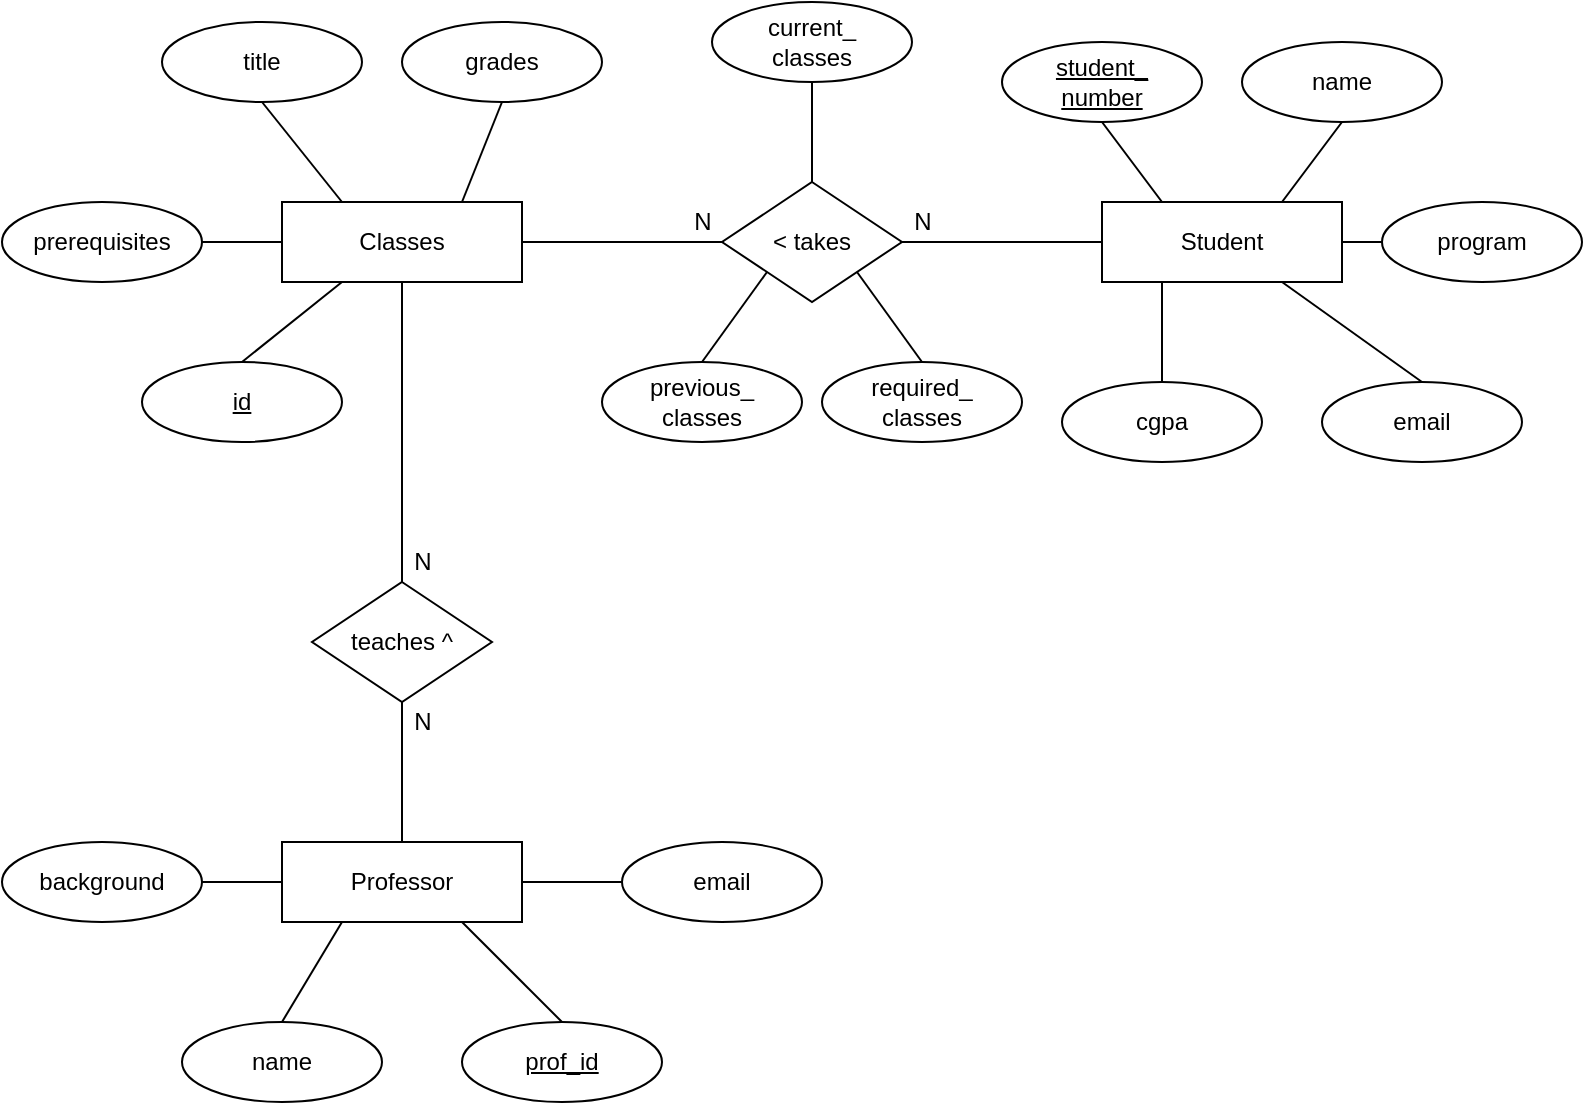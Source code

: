 <mxfile version="17.4.3" type="device"><diagram id="ySmqpe1r2w8piEWH0x8d" name="Page-1"><mxGraphModel dx="1426" dy="769" grid="1" gridSize="10" guides="1" tooltips="1" connect="1" arrows="1" fold="1" page="1" pageScale="1" pageWidth="850" pageHeight="1100" math="0" shadow="0"><root><mxCell id="0"/><mxCell id="1" parent="0"/><mxCell id="gBXWK18vhwHLi_qlRzJb-1" value="Student" style="rounded=0;whiteSpace=wrap;html=1;" parent="1" vertex="1"><mxGeometry x="600" y="380" width="120" height="40" as="geometry"/></mxCell><mxCell id="gBXWK18vhwHLi_qlRzJb-2" value="Professor" style="rounded=0;whiteSpace=wrap;html=1;" parent="1" vertex="1"><mxGeometry x="190" y="700" width="120" height="40" as="geometry"/></mxCell><mxCell id="gBXWK18vhwHLi_qlRzJb-3" value="Classes" style="rounded=0;whiteSpace=wrap;html=1;" parent="1" vertex="1"><mxGeometry x="190" y="380" width="120" height="40" as="geometry"/></mxCell><mxCell id="gBXWK18vhwHLi_qlRzJb-5" value="&amp;lt; takes" style="rhombus;whiteSpace=wrap;html=1;" parent="1" vertex="1"><mxGeometry x="410" y="370" width="90" height="60" as="geometry"/></mxCell><mxCell id="gBXWK18vhwHLi_qlRzJb-6" value="teaches ^" style="rhombus;whiteSpace=wrap;html=1;" parent="1" vertex="1"><mxGeometry x="205" y="570" width="90" height="60" as="geometry"/></mxCell><mxCell id="gBXWK18vhwHLi_qlRzJb-7" value="" style="endArrow=none;html=1;rounded=0;entryX=0;entryY=0.5;entryDx=0;entryDy=0;exitX=1;exitY=0.5;exitDx=0;exitDy=0;" parent="1" source="gBXWK18vhwHLi_qlRzJb-5" target="gBXWK18vhwHLi_qlRzJb-1" edge="1"><mxGeometry width="50" height="50" relative="1" as="geometry"><mxPoint x="400" y="360" as="sourcePoint"/><mxPoint x="450" y="310" as="targetPoint"/></mxGeometry></mxCell><mxCell id="gBXWK18vhwHLi_qlRzJb-8" value="" style="endArrow=none;html=1;rounded=0;entryX=0;entryY=0.5;entryDx=0;entryDy=0;exitX=1;exitY=0.5;exitDx=0;exitDy=0;" parent="1" source="gBXWK18vhwHLi_qlRzJb-3" target="gBXWK18vhwHLi_qlRzJb-5" edge="1"><mxGeometry width="50" height="50" relative="1" as="geometry"><mxPoint x="510" y="410" as="sourcePoint"/><mxPoint x="610" y="410" as="targetPoint"/></mxGeometry></mxCell><mxCell id="gBXWK18vhwHLi_qlRzJb-9" value="" style="endArrow=none;html=1;rounded=0;entryX=0.5;entryY=0;entryDx=0;entryDy=0;exitX=0.5;exitY=1;exitDx=0;exitDy=0;" parent="1" source="gBXWK18vhwHLi_qlRzJb-3" target="gBXWK18vhwHLi_qlRzJb-6" edge="1"><mxGeometry width="50" height="50" relative="1" as="geometry"><mxPoint x="520" y="420" as="sourcePoint"/><mxPoint x="620" y="420" as="targetPoint"/></mxGeometry></mxCell><mxCell id="gBXWK18vhwHLi_qlRzJb-10" value="" style="endArrow=none;html=1;rounded=0;exitX=0.5;exitY=1;exitDx=0;exitDy=0;entryX=0.5;entryY=0;entryDx=0;entryDy=0;" parent="1" source="gBXWK18vhwHLi_qlRzJb-6" target="gBXWK18vhwHLi_qlRzJb-2" edge="1"><mxGeometry width="50" height="50" relative="1" as="geometry"><mxPoint x="530" y="500" as="sourcePoint"/><mxPoint x="280" y="680" as="targetPoint"/></mxGeometry></mxCell><mxCell id="gBXWK18vhwHLi_qlRzJb-13" value="current_&lt;br&gt;classes" style="ellipse;whiteSpace=wrap;html=1;" parent="1" vertex="1"><mxGeometry x="405" y="280" width="100" height="40" as="geometry"/></mxCell><mxCell id="gBXWK18vhwHLi_qlRzJb-14" value="" style="endArrow=none;html=1;rounded=0;entryX=0.5;entryY=1;entryDx=0;entryDy=0;exitX=0.5;exitY=0;exitDx=0;exitDy=0;" parent="1" source="gBXWK18vhwHLi_qlRzJb-5" target="gBXWK18vhwHLi_qlRzJb-13" edge="1"><mxGeometry width="50" height="50" relative="1" as="geometry"><mxPoint x="215" y="540" as="sourcePoint"/><mxPoint x="170" y="540" as="targetPoint"/></mxGeometry></mxCell><mxCell id="gBXWK18vhwHLi_qlRzJb-15" value="N" style="text;html=1;align=center;verticalAlign=middle;resizable=0;points=[];autosize=1;strokeColor=none;fillColor=none;" parent="1" vertex="1"><mxGeometry x="250" y="630" width="20" height="20" as="geometry"/></mxCell><mxCell id="gBXWK18vhwHLi_qlRzJb-16" value="N" style="text;html=1;align=center;verticalAlign=middle;resizable=0;points=[];autosize=1;strokeColor=none;fillColor=none;" parent="1" vertex="1"><mxGeometry x="250" y="550" width="20" height="20" as="geometry"/></mxCell><mxCell id="gBXWK18vhwHLi_qlRzJb-17" value="N" style="text;html=1;align=center;verticalAlign=middle;resizable=0;points=[];autosize=1;strokeColor=none;fillColor=none;" parent="1" vertex="1"><mxGeometry x="390" y="380" width="20" height="20" as="geometry"/></mxCell><mxCell id="gBXWK18vhwHLi_qlRzJb-18" value="N" style="text;html=1;align=center;verticalAlign=middle;resizable=0;points=[];autosize=1;strokeColor=none;fillColor=none;" parent="1" vertex="1"><mxGeometry x="500" y="380" width="20" height="20" as="geometry"/></mxCell><mxCell id="gBXWK18vhwHLi_qlRzJb-19" value="grades" style="ellipse;whiteSpace=wrap;html=1;" parent="1" vertex="1"><mxGeometry x="250" y="290" width="100" height="40" as="geometry"/></mxCell><mxCell id="gBXWK18vhwHLi_qlRzJb-20" value="prerequisites" style="ellipse;whiteSpace=wrap;html=1;" parent="1" vertex="1"><mxGeometry x="50" y="380" width="100" height="40" as="geometry"/></mxCell><mxCell id="gBXWK18vhwHLi_qlRzJb-21" value="previous_&lt;br&gt;classes" style="ellipse;whiteSpace=wrap;html=1;" parent="1" vertex="1"><mxGeometry x="350" y="460" width="100" height="40" as="geometry"/></mxCell><mxCell id="gBXWK18vhwHLi_qlRzJb-22" value="" style="endArrow=none;html=1;rounded=0;entryX=0;entryY=1;entryDx=0;entryDy=0;exitX=0.5;exitY=0;exitDx=0;exitDy=0;" parent="1" source="gBXWK18vhwHLi_qlRzJb-21" target="gBXWK18vhwHLi_qlRzJb-5" edge="1"><mxGeometry width="50" height="50" relative="1" as="geometry"><mxPoint x="465" y="380" as="sourcePoint"/><mxPoint x="465" y="330" as="targetPoint"/></mxGeometry></mxCell><mxCell id="gBXWK18vhwHLi_qlRzJb-23" value="" style="endArrow=none;html=1;rounded=0;entryX=1;entryY=0.5;entryDx=0;entryDy=0;exitX=0;exitY=0.5;exitDx=0;exitDy=0;" parent="1" source="gBXWK18vhwHLi_qlRzJb-3" target="gBXWK18vhwHLi_qlRzJb-20" edge="1"><mxGeometry width="50" height="50" relative="1" as="geometry"><mxPoint x="180" y="380" as="sourcePoint"/><mxPoint x="475" y="340" as="targetPoint"/></mxGeometry></mxCell><mxCell id="gBXWK18vhwHLi_qlRzJb-24" value="" style="endArrow=none;html=1;rounded=0;entryX=0.5;entryY=1;entryDx=0;entryDy=0;exitX=0.75;exitY=0;exitDx=0;exitDy=0;" parent="1" source="gBXWK18vhwHLi_qlRzJb-3" target="gBXWK18vhwHLi_qlRzJb-19" edge="1"><mxGeometry width="50" height="50" relative="1" as="geometry"><mxPoint x="485" y="400" as="sourcePoint"/><mxPoint x="485" y="350" as="targetPoint"/></mxGeometry></mxCell><mxCell id="gBXWK18vhwHLi_qlRzJb-25" value="&lt;u&gt;student_&lt;br&gt;number&lt;/u&gt;" style="ellipse;whiteSpace=wrap;html=1;" parent="1" vertex="1"><mxGeometry x="550" y="300" width="100" height="40" as="geometry"/></mxCell><mxCell id="gBXWK18vhwHLi_qlRzJb-26" value="name&lt;span style=&quot;color: rgba(0 , 0 , 0 , 0) ; font-family: monospace ; font-size: 0px&quot;&gt;%3CmxGraphModel%3E%3Croot%3E%3CmxCell%20id%3D%220%22%2F%3E%3CmxCell%20id%3D%221%22%20parent%3D%220%22%2F%3E%3CmxCell%20id%3D%222%22%20value%3D%22student_%26lt%3Bbr%26gt%3Bnumber%22%20style%3D%22ellipse%3BwhiteSpace%3Dwrap%3Bhtml%3D1%3B%22%20vertex%3D%221%22%20parent%3D%221%22%3E%3CmxGeometry%20x%3D%22590%22%20y%3D%22270%22%20width%3D%22100%22%20height%3D%2240%22%20as%3D%22geometry%22%2F%3E%3C%2FmxCell%3E%3C%2Froot%3E%3C%2FmxGraphModel%3E&lt;/span&gt;" style="ellipse;whiteSpace=wrap;html=1;" parent="1" vertex="1"><mxGeometry x="670" y="300" width="100" height="40" as="geometry"/></mxCell><mxCell id="gBXWK18vhwHLi_qlRzJb-27" value="program" style="ellipse;whiteSpace=wrap;html=1;" parent="1" vertex="1"><mxGeometry x="740" y="380" width="100" height="40" as="geometry"/></mxCell><mxCell id="gBXWK18vhwHLi_qlRzJb-28" value="required_&lt;br&gt;classes" style="ellipse;whiteSpace=wrap;html=1;" parent="1" vertex="1"><mxGeometry x="460" y="460" width="100" height="40" as="geometry"/></mxCell><mxCell id="gBXWK18vhwHLi_qlRzJb-29" value="" style="endArrow=none;html=1;rounded=0;entryX=1;entryY=1;entryDx=0;entryDy=0;exitX=0.5;exitY=0;exitDx=0;exitDy=0;" parent="1" source="gBXWK18vhwHLi_qlRzJb-28" target="gBXWK18vhwHLi_qlRzJb-5" edge="1"><mxGeometry width="50" height="50" relative="1" as="geometry"><mxPoint x="410" y="470" as="sourcePoint"/><mxPoint x="442.5" y="425" as="targetPoint"/></mxGeometry></mxCell><mxCell id="gBXWK18vhwHLi_qlRzJb-30" value="cgpa" style="ellipse;whiteSpace=wrap;html=1;" parent="1" vertex="1"><mxGeometry x="580" y="470" width="100" height="40" as="geometry"/></mxCell><mxCell id="gBXWK18vhwHLi_qlRzJb-31" value="email" style="ellipse;whiteSpace=wrap;html=1;" parent="1" vertex="1"><mxGeometry x="710" y="470" width="100" height="40" as="geometry"/></mxCell><mxCell id="gBXWK18vhwHLi_qlRzJb-32" value="" style="endArrow=none;html=1;rounded=0;entryX=0.25;entryY=0;entryDx=0;entryDy=0;exitX=0.5;exitY=1;exitDx=0;exitDy=0;" parent="1" source="gBXWK18vhwHLi_qlRzJb-25" target="gBXWK18vhwHLi_qlRzJb-1" edge="1"><mxGeometry width="50" height="50" relative="1" as="geometry"><mxPoint x="465" y="380" as="sourcePoint"/><mxPoint x="465" y="330" as="targetPoint"/></mxGeometry></mxCell><mxCell id="gBXWK18vhwHLi_qlRzJb-33" value="" style="endArrow=none;html=1;rounded=0;entryX=0.75;entryY=0;entryDx=0;entryDy=0;exitX=0.5;exitY=1;exitDx=0;exitDy=0;" parent="1" source="gBXWK18vhwHLi_qlRzJb-26" target="gBXWK18vhwHLi_qlRzJb-1" edge="1"><mxGeometry width="50" height="50" relative="1" as="geometry"><mxPoint x="610" y="350" as="sourcePoint"/><mxPoint x="640" y="390" as="targetPoint"/></mxGeometry></mxCell><mxCell id="gBXWK18vhwHLi_qlRzJb-34" value="" style="endArrow=none;html=1;rounded=0;exitX=0;exitY=0.5;exitDx=0;exitDy=0;entryX=1;entryY=0.5;entryDx=0;entryDy=0;" parent="1" source="gBXWK18vhwHLi_qlRzJb-27" target="gBXWK18vhwHLi_qlRzJb-1" edge="1"><mxGeometry width="50" height="50" relative="1" as="geometry"><mxPoint x="620" y="360" as="sourcePoint"/><mxPoint x="730" y="370" as="targetPoint"/></mxGeometry></mxCell><mxCell id="gBXWK18vhwHLi_qlRzJb-35" value="" style="endArrow=none;html=1;rounded=0;entryX=0.5;entryY=0;entryDx=0;entryDy=0;exitX=0.75;exitY=1;exitDx=0;exitDy=0;" parent="1" source="gBXWK18vhwHLi_qlRzJb-1" target="gBXWK18vhwHLi_qlRzJb-31" edge="1"><mxGeometry width="50" height="50" relative="1" as="geometry"><mxPoint x="630" y="370" as="sourcePoint"/><mxPoint x="660" y="410" as="targetPoint"/></mxGeometry></mxCell><mxCell id="gBXWK18vhwHLi_qlRzJb-36" value="" style="endArrow=none;html=1;rounded=0;entryX=0.25;entryY=1;entryDx=0;entryDy=0;exitX=0.5;exitY=0;exitDx=0;exitDy=0;" parent="1" source="gBXWK18vhwHLi_qlRzJb-30" target="gBXWK18vhwHLi_qlRzJb-1" edge="1"><mxGeometry width="50" height="50" relative="1" as="geometry"><mxPoint x="640" y="380" as="sourcePoint"/><mxPoint x="670" y="420" as="targetPoint"/></mxGeometry></mxCell><mxCell id="gBXWK18vhwHLi_qlRzJb-37" value="title" style="ellipse;whiteSpace=wrap;html=1;" parent="1" vertex="1"><mxGeometry x="130" y="290" width="100" height="40" as="geometry"/></mxCell><mxCell id="gBXWK18vhwHLi_qlRzJb-38" value="&lt;u&gt;id&lt;/u&gt;" style="ellipse;whiteSpace=wrap;html=1;" parent="1" vertex="1"><mxGeometry x="120" y="460" width="100" height="40" as="geometry"/></mxCell><mxCell id="gBXWK18vhwHLi_qlRzJb-39" value="" style="endArrow=none;html=1;rounded=0;entryX=0.5;entryY=1;entryDx=0;entryDy=0;exitX=0.25;exitY=0;exitDx=0;exitDy=0;" parent="1" source="gBXWK18vhwHLi_qlRzJb-3" target="gBXWK18vhwHLi_qlRzJb-37" edge="1"><mxGeometry width="50" height="50" relative="1" as="geometry"><mxPoint x="290" y="390" as="sourcePoint"/><mxPoint x="310" y="340" as="targetPoint"/></mxGeometry></mxCell><mxCell id="gBXWK18vhwHLi_qlRzJb-40" value="" style="endArrow=none;html=1;rounded=0;entryX=0.5;entryY=0;entryDx=0;entryDy=0;exitX=0.25;exitY=1;exitDx=0;exitDy=0;" parent="1" source="gBXWK18vhwHLi_qlRzJb-3" target="gBXWK18vhwHLi_qlRzJb-38" edge="1"><mxGeometry width="50" height="50" relative="1" as="geometry"><mxPoint x="200" y="410" as="sourcePoint"/><mxPoint x="160" y="410" as="targetPoint"/></mxGeometry></mxCell><mxCell id="gBXWK18vhwHLi_qlRzJb-42" value="email" style="ellipse;whiteSpace=wrap;html=1;" parent="1" vertex="1"><mxGeometry x="360" y="700" width="100" height="40" as="geometry"/></mxCell><mxCell id="gBXWK18vhwHLi_qlRzJb-43" value="&lt;u&gt;prof_id&lt;/u&gt;" style="ellipse;whiteSpace=wrap;html=1;" parent="1" vertex="1"><mxGeometry x="280" y="790" width="100" height="40" as="geometry"/></mxCell><mxCell id="gBXWK18vhwHLi_qlRzJb-44" value="name" style="ellipse;whiteSpace=wrap;html=1;" parent="1" vertex="1"><mxGeometry x="140" y="790" width="100" height="40" as="geometry"/></mxCell><mxCell id="gBXWK18vhwHLi_qlRzJb-45" value="background" style="ellipse;whiteSpace=wrap;html=1;" parent="1" vertex="1"><mxGeometry x="50" y="700" width="100" height="40" as="geometry"/></mxCell><mxCell id="gBXWK18vhwHLi_qlRzJb-46" value="" style="endArrow=none;html=1;rounded=0;entryX=1;entryY=0.5;entryDx=0;entryDy=0;exitX=0;exitY=0.5;exitDx=0;exitDy=0;" parent="1" source="gBXWK18vhwHLi_qlRzJb-2" target="gBXWK18vhwHLi_qlRzJb-45" edge="1"><mxGeometry width="50" height="50" relative="1" as="geometry"><mxPoint x="215" y="610" as="sourcePoint"/><mxPoint x="160" y="610" as="targetPoint"/></mxGeometry></mxCell><mxCell id="gBXWK18vhwHLi_qlRzJb-47" value="" style="endArrow=none;html=1;rounded=0;entryX=1;entryY=0.5;entryDx=0;entryDy=0;exitX=0;exitY=0.5;exitDx=0;exitDy=0;" parent="1" source="gBXWK18vhwHLi_qlRzJb-42" target="gBXWK18vhwHLi_qlRzJb-2" edge="1"><mxGeometry width="50" height="50" relative="1" as="geometry"><mxPoint x="225" y="620" as="sourcePoint"/><mxPoint x="170" y="620" as="targetPoint"/></mxGeometry></mxCell><mxCell id="gBXWK18vhwHLi_qlRzJb-48" value="" style="endArrow=none;html=1;rounded=0;entryX=0.5;entryY=0;entryDx=0;entryDy=0;exitX=0.25;exitY=1;exitDx=0;exitDy=0;" parent="1" source="gBXWK18vhwHLi_qlRzJb-2" target="gBXWK18vhwHLi_qlRzJb-44" edge="1"><mxGeometry width="50" height="50" relative="1" as="geometry"><mxPoint x="235" y="630" as="sourcePoint"/><mxPoint x="180" y="630" as="targetPoint"/></mxGeometry></mxCell><mxCell id="gBXWK18vhwHLi_qlRzJb-49" value="" style="endArrow=none;html=1;rounded=0;entryX=0.75;entryY=1;entryDx=0;entryDy=0;exitX=0.5;exitY=0;exitDx=0;exitDy=0;" parent="1" source="gBXWK18vhwHLi_qlRzJb-43" target="gBXWK18vhwHLi_qlRzJb-2" edge="1"><mxGeometry width="50" height="50" relative="1" as="geometry"><mxPoint x="245" y="640" as="sourcePoint"/><mxPoint x="190" y="640" as="targetPoint"/></mxGeometry></mxCell></root></mxGraphModel></diagram></mxfile>